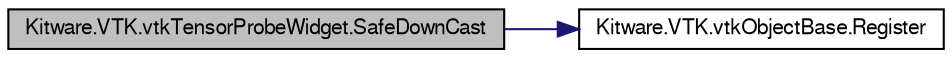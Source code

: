 digraph G
{
  bgcolor="transparent";
  edge [fontname="FreeSans",fontsize="10",labelfontname="FreeSans",labelfontsize="10"];
  node [fontname="FreeSans",fontsize="10",shape=record];
  rankdir="LR";
  Node1 [label="Kitware.VTK.vtkTensorProbeWidget.SafeDownCast",height=0.2,width=0.4,color="black", fillcolor="grey75", style="filled" fontcolor="black"];
  Node1 -> Node2 [color="midnightblue",fontsize="10",style="solid",fontname="FreeSans"];
  Node2 [label="Kitware.VTK.vtkObjectBase.Register",height=0.2,width=0.4,color="black",URL="$class_kitware_1_1_v_t_k_1_1vtk_object_base.html#a48e5d9b6d6aeb34e9818deb2701c147c",tooltip="Increase the reference count (mark as used by another object)."];
}
